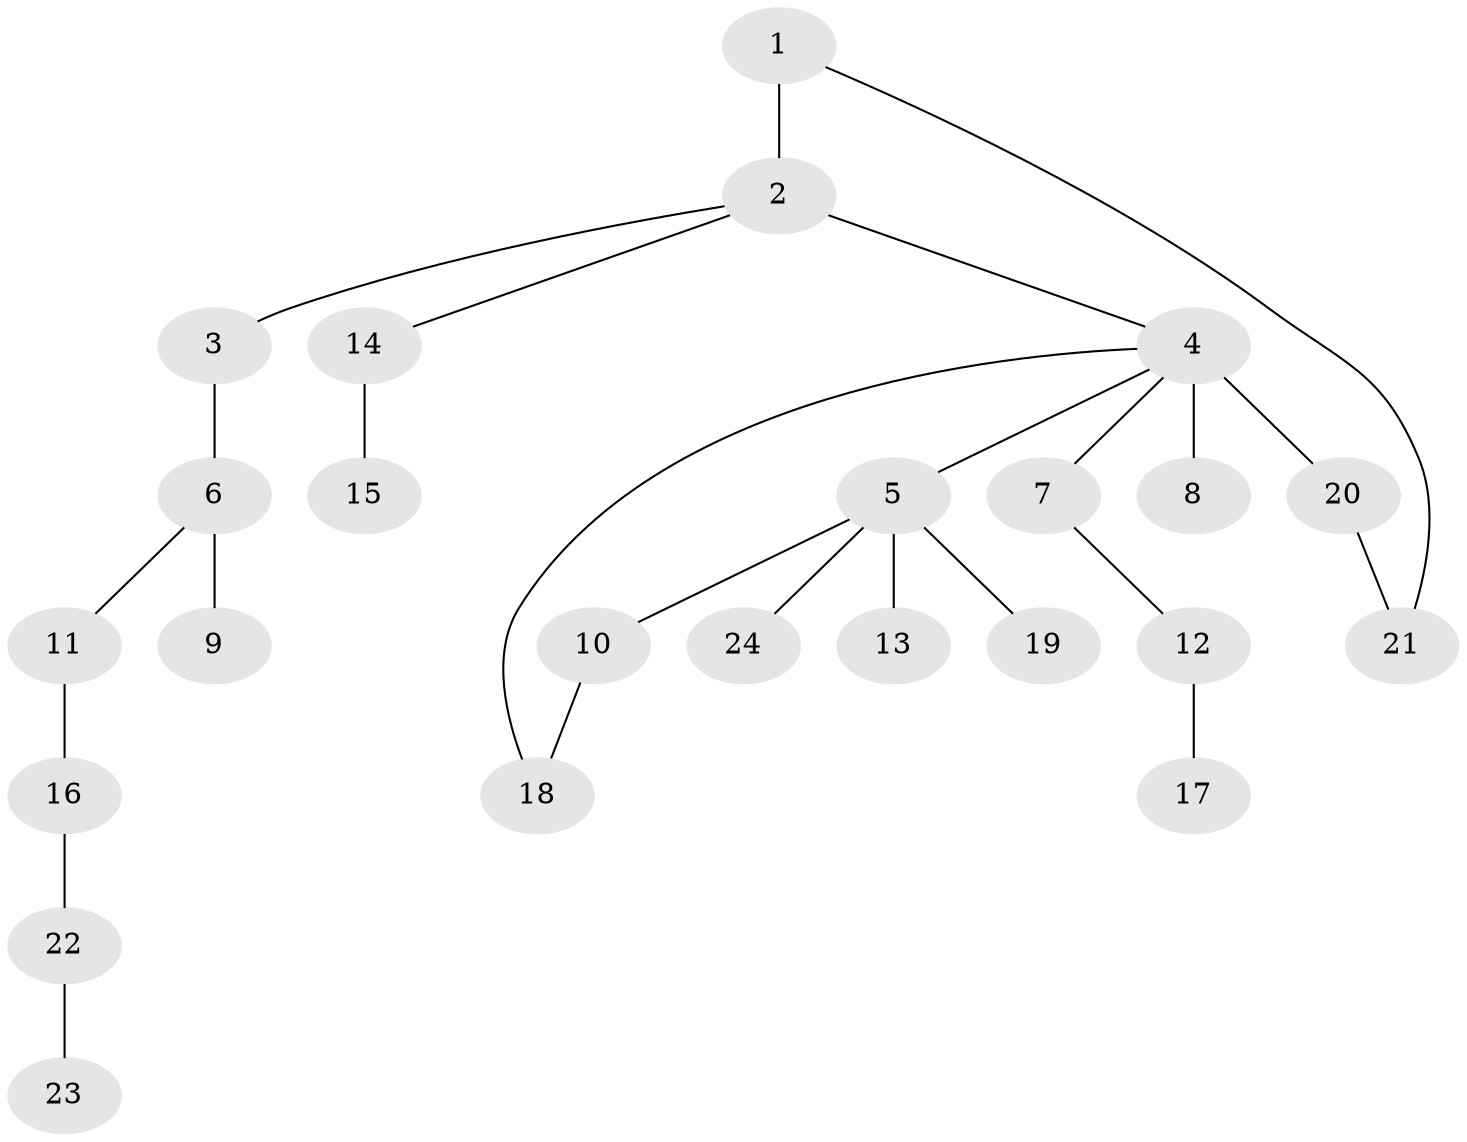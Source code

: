 // original degree distribution, {1: 0.6923076923076923, 8: 0.01282051282051282, 3: 0.0641025641025641, 13: 0.01282051282051282, 12: 0.01282051282051282, 9: 0.01282051282051282, 6: 0.038461538461538464, 5: 0.01282051282051282, 4: 0.01282051282051282, 2: 0.1282051282051282}
// Generated by graph-tools (version 1.1) at 2025/50/03/04/25 22:50:16]
// undirected, 24 vertices, 25 edges
graph export_dot {
  node [color=gray90,style=filled];
  1;
  2;
  3;
  4;
  5;
  6;
  7;
  8;
  9;
  10;
  11;
  12;
  13;
  14;
  15;
  16;
  17;
  18;
  19;
  20;
  21;
  22;
  23;
  24;
  1 -- 2 [weight=4.0];
  1 -- 21 [weight=1.0];
  2 -- 3 [weight=1.0];
  2 -- 4 [weight=1.0];
  2 -- 14 [weight=1.0];
  3 -- 6 [weight=1.0];
  4 -- 5 [weight=1.0];
  4 -- 7 [weight=1.0];
  4 -- 8 [weight=7.0];
  4 -- 18 [weight=1.0];
  4 -- 20 [weight=1.0];
  5 -- 10 [weight=1.0];
  5 -- 13 [weight=6.0];
  5 -- 19 [weight=1.0];
  5 -- 24 [weight=1.0];
  6 -- 9 [weight=6.0];
  6 -- 11 [weight=1.0];
  7 -- 12 [weight=1.0];
  10 -- 18 [weight=1.0];
  11 -- 16 [weight=1.0];
  12 -- 17 [weight=1.0];
  14 -- 15 [weight=4.0];
  16 -- 22 [weight=3.0];
  20 -- 21 [weight=1.0];
  22 -- 23 [weight=1.0];
}
